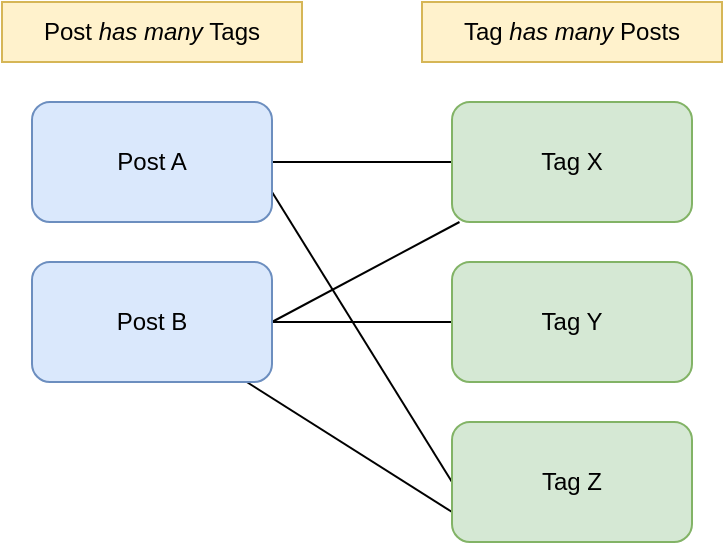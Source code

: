 <mxfile version="16.2.7" type="device"><diagram id="cf4JhZDIotH2QMyt617x" name="Page-1"><mxGraphModel dx="1344" dy="777" grid="1" gridSize="10" guides="1" tooltips="1" connect="1" arrows="1" fold="1" page="1" pageScale="1" pageWidth="850" pageHeight="1100" math="0" shadow="0"><root><mxCell id="0"/><mxCell id="1" parent="0"/><mxCell id="jJmauQdp8V5-VUZK2W-f-18" value="Post &lt;i&gt;has many&amp;nbsp;&lt;/i&gt;Tags" style="rounded=0;whiteSpace=wrap;html=1;fillColor=#fff2cc;strokeColor=#d6b656;" vertex="1" parent="1"><mxGeometry x="95" y="120" width="150" height="30" as="geometry"/></mxCell><mxCell id="jJmauQdp8V5-VUZK2W-f-8" value="" style="edgeStyle=none;rounded=0;orthogonalLoop=1;jettySize=auto;html=1;endArrow=none;endFill=0;" edge="1" parent="1" source="jJmauQdp8V5-VUZK2W-f-1" target="jJmauQdp8V5-VUZK2W-f-7"><mxGeometry relative="1" as="geometry"/></mxCell><mxCell id="jJmauQdp8V5-VUZK2W-f-27" style="edgeStyle=none;rounded=0;orthogonalLoop=1;jettySize=auto;html=1;exitX=1;exitY=0.75;exitDx=0;exitDy=0;entryX=0;entryY=0.5;entryDx=0;entryDy=0;endArrow=none;endFill=0;" edge="1" parent="1" source="jJmauQdp8V5-VUZK2W-f-1" target="jJmauQdp8V5-VUZK2W-f-23"><mxGeometry relative="1" as="geometry"/></mxCell><mxCell id="jJmauQdp8V5-VUZK2W-f-1" value="Post A" style="rounded=1;whiteSpace=wrap;html=1;fillColor=#dae8fc;strokeColor=#6c8ebf;" vertex="1" parent="1"><mxGeometry x="110" y="170" width="120" height="60" as="geometry"/></mxCell><mxCell id="jJmauQdp8V5-VUZK2W-f-7" value="Tag X" style="whiteSpace=wrap;html=1;rounded=1;fillColor=#d5e8d4;strokeColor=#82b366;" vertex="1" parent="1"><mxGeometry x="320" y="170" width="120" height="60" as="geometry"/></mxCell><mxCell id="jJmauQdp8V5-VUZK2W-f-19" value="Tag&amp;nbsp;&lt;i&gt;has many &lt;/i&gt;Posts" style="rounded=0;whiteSpace=wrap;html=1;fillColor=#fff2cc;strokeColor=#d6b656;" vertex="1" parent="1"><mxGeometry x="305" y="120" width="150" height="30" as="geometry"/></mxCell><mxCell id="jJmauQdp8V5-VUZK2W-f-20" value="" style="edgeStyle=none;rounded=0;orthogonalLoop=1;jettySize=auto;html=1;endArrow=none;endFill=0;" edge="1" parent="1" source="jJmauQdp8V5-VUZK2W-f-21" target="jJmauQdp8V5-VUZK2W-f-22"><mxGeometry relative="1" as="geometry"/></mxCell><mxCell id="jJmauQdp8V5-VUZK2W-f-24" value="" style="edgeStyle=none;rounded=0;orthogonalLoop=1;jettySize=auto;html=1;endArrow=none;endFill=0;entryX=0;entryY=0.75;entryDx=0;entryDy=0;" edge="1" parent="1" source="jJmauQdp8V5-VUZK2W-f-21" target="jJmauQdp8V5-VUZK2W-f-23"><mxGeometry relative="1" as="geometry"/></mxCell><mxCell id="jJmauQdp8V5-VUZK2W-f-26" style="edgeStyle=none;rounded=0;orthogonalLoop=1;jettySize=auto;html=1;exitX=1;exitY=0.5;exitDx=0;exitDy=0;endArrow=none;endFill=0;" edge="1" parent="1" source="jJmauQdp8V5-VUZK2W-f-21" target="jJmauQdp8V5-VUZK2W-f-7"><mxGeometry relative="1" as="geometry"/></mxCell><mxCell id="jJmauQdp8V5-VUZK2W-f-21" value="Post B" style="rounded=1;whiteSpace=wrap;html=1;fillColor=#dae8fc;strokeColor=#6c8ebf;" vertex="1" parent="1"><mxGeometry x="110" y="250" width="120" height="60" as="geometry"/></mxCell><mxCell id="jJmauQdp8V5-VUZK2W-f-22" value="Tag Y" style="whiteSpace=wrap;html=1;rounded=1;fillColor=#d5e8d4;strokeColor=#82b366;" vertex="1" parent="1"><mxGeometry x="320" y="250" width="120" height="60" as="geometry"/></mxCell><mxCell id="jJmauQdp8V5-VUZK2W-f-23" value="Tag Z" style="whiteSpace=wrap;html=1;fillColor=#d5e8d4;strokeColor=#82b366;rounded=1;" vertex="1" parent="1"><mxGeometry x="320" y="330" width="120" height="60" as="geometry"/></mxCell></root></mxGraphModel></diagram></mxfile>
